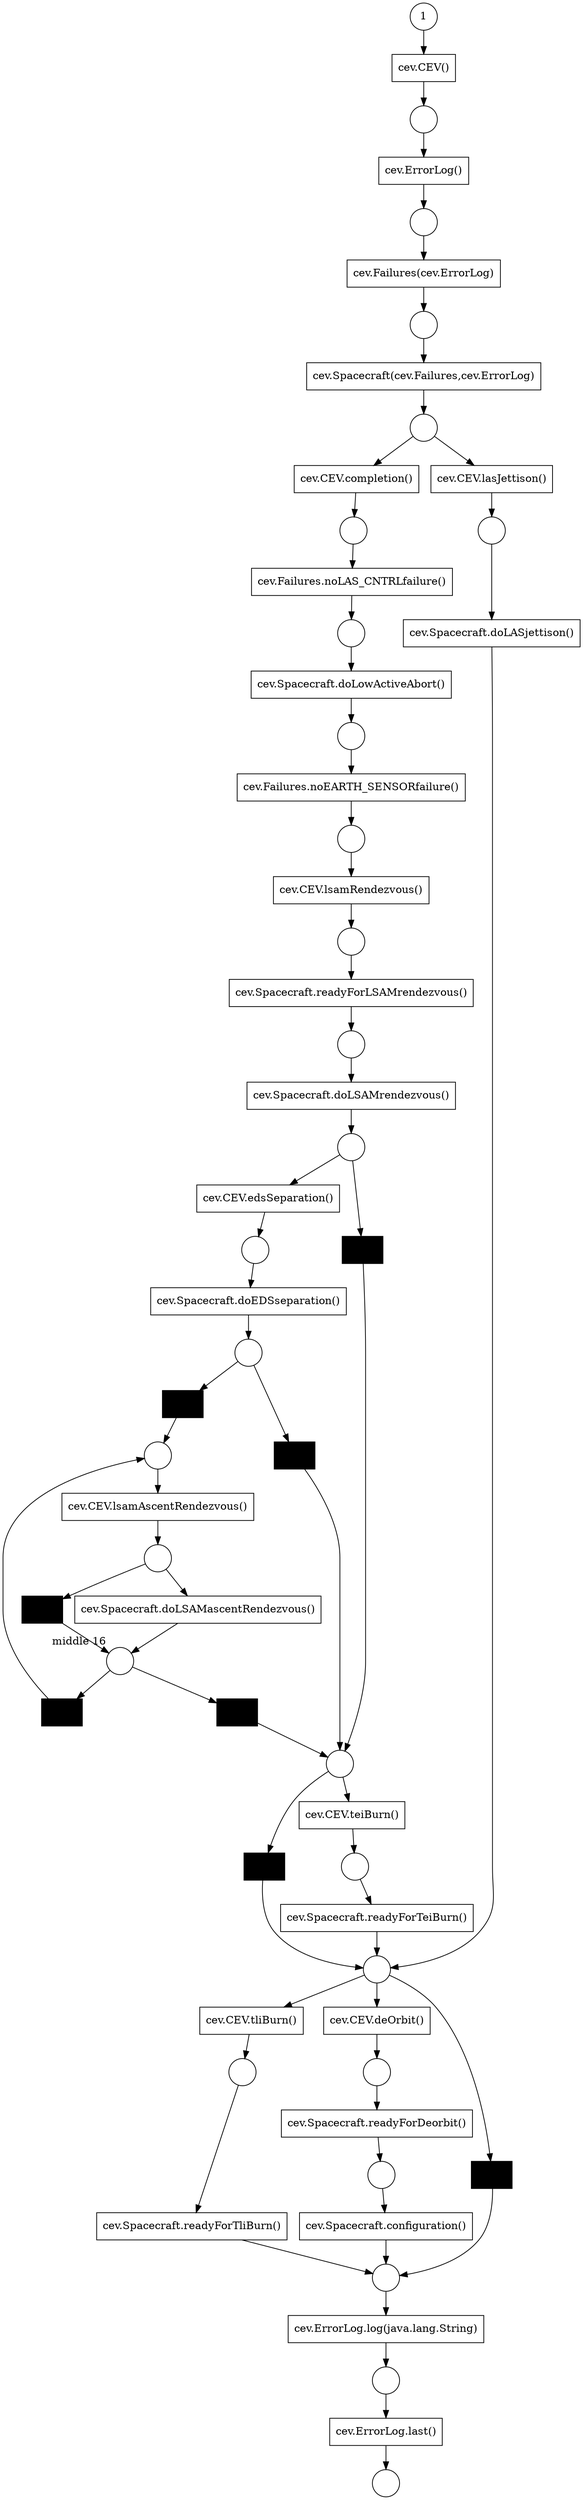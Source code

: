 digraph G {
nodesep="0.22";
rankdir="TD";
compound="true";
ranksep="0.44";
"e9c227c95-802d-4312-8d75-deac12b85f42" [label="", id="e9c227c95-802d-4312-8d75-deac12b85f42",penwidth="1.0",fillcolor="#ffffff",shape="circle",color="#000000",tooltip="",fontcolor="#000000",style="filled"];
"e8af24383-f1d4-4671-87d1-470131f3541d" [label="", id="e8af24383-f1d4-4671-87d1-470131f3541d",penwidth="1.0",fillcolor="#ffffff",shape="circle",color="#000000",tooltip="",fontcolor="#000000",style="filled"];
"eb62627be-baeb-451a-8419-9d8b09e55687" [label="1", id="eb62627be-baeb-451a-8419-9d8b09e55687",penwidth="1.0",fillcolor="#ffffff",shape="circle",color="#000000",fontcolor="#000000",style="filled"];
"e48e65479-48e1-4add-a642-44a2e38a425f" [label="", id="e48e65479-48e1-4add-a642-44a2e38a425f",penwidth="1.0",fillcolor="#ffffff",shape="circle",color="#000000",tooltip="",fontcolor="#000000",style="filled"];
"efba3a278-2f89-4b99-ad5b-d9f3950b5cf0" [label="cev.Spacecraft.doLSAMrendezvous()", id="efba3a278-2f89-4b99-ad5b-d9f3950b5cf0",penwidth="1.0",fillcolor="#ffffff",shape="box",color="#000000",tooltip="",xlabel="",fontcolor="#000000",style="filled"];
"ee38832a3-4cde-448a-9df2-374c7761d5d3" [label="", id="ee38832a3-4cde-448a-9df2-374c7761d5d3",penwidth="1.0",fillcolor="#000000",shape="box",color="#000000",tooltip="",xlabel="",fontcolor="#000000",style="filled"];
"ef4b24c95-b12e-4bf9-b8fa-e769d2fd7b23" [label="cev.CEV.lsamRendezvous()", id="ef4b24c95-b12e-4bf9-b8fa-e769d2fd7b23",penwidth="1.0",fillcolor="#ffffff",shape="box",color="#000000",tooltip="",xlabel="",fontcolor="#000000",style="filled"];
"e7178a63c-c0c0-4ff0-86e4-cdd9f6ddd3e7" [label="", id="e7178a63c-c0c0-4ff0-86e4-cdd9f6ddd3e7",penwidth="1.0",fillcolor="#ffffff",shape="circle",color="#000000",tooltip="",fontcolor="#000000",style="filled"];
"e8b2885f1-4d2f-4e17-b805-13cdb24a2642" [label="", id="e8b2885f1-4d2f-4e17-b805-13cdb24a2642",penwidth="1.0",fillcolor="#ffffff",shape="circle",color="#000000",fontcolor="#000000",style="filled"];
"e96f842ed-1c14-40ba-9d3a-85e578733872" [label="cev.CEV.edsSeparation()", id="e96f842ed-1c14-40ba-9d3a-85e578733872",penwidth="1.0",fillcolor="#ffffff",shape="box",color="#000000",tooltip="",xlabel="",fontcolor="#000000",style="filled"];
"e7835b962-a400-4415-a1b9-9d4cea22aa95" [label="", id="e7835b962-a400-4415-a1b9-9d4cea22aa95",penwidth="1.0",fillcolor="#ffffff",shape="circle",color="#000000",tooltip="",fontcolor="#000000",style="filled"];
"ed5706925-dca3-46fb-b006-c5ebc1e649cd" [label="", id="ed5706925-dca3-46fb-b006-c5ebc1e649cd",penwidth="1.0",fillcolor="#ffffff",shape="circle",color="#000000",tooltip="",fontcolor="#000000",style="filled"];
"e02e2297b-2f0d-42ec-971a-52d21300f5d9" [label="", id="e02e2297b-2f0d-42ec-971a-52d21300f5d9",penwidth="1.0",fillcolor="#ffffff",shape="circle",color="#000000",tooltip="",fontcolor="#000000",style="filled"];
"e967e30b5-468a-403e-a008-2f06223e791d" [label="", id="e967e30b5-468a-403e-a008-2f06223e791d",penwidth="1.0",fillcolor="#000000",shape="box",color="#000000",tooltip="",xlabel="",fontcolor="#000000",style="filled"];
"e24c2f66a-2506-4b22-8346-4c4957b39d2c" [label="cev.CEV.teiBurn()", id="e24c2f66a-2506-4b22-8346-4c4957b39d2c",penwidth="1.0",fillcolor="#ffffff",shape="box",color="#000000",tooltip="",xlabel="",fontcolor="#000000",style="filled"];
"e0946e573-6f8a-47c4-8c5e-c949f01b55c3" [label="", id="e0946e573-6f8a-47c4-8c5e-c949f01b55c3",penwidth="1.0",fillcolor="#ffffff",shape="circle",color="#000000",tooltip="",fontcolor="#000000",style="filled"];
"e2803325d-8a01-4727-9f10-3237585637f3" [label="", id="e2803325d-8a01-4727-9f10-3237585637f3",penwidth="1.0",fillcolor="#000000",shape="box",color="#000000",tooltip="",xlabel="",fontcolor="#000000",style="filled"];
"ecb1a5cdc-69b4-42bd-8720-3e33587133c6" [label="cev.CEV.tliBurn()", id="ecb1a5cdc-69b4-42bd-8720-3e33587133c6",penwidth="1.0",fillcolor="#ffffff",shape="box",color="#000000",tooltip="",xlabel="",fontcolor="#000000",style="filled"];
"eaa6ac480-de84-44f5-a88d-dfee46c9ae6a" [label="cev.CEV.deOrbit()", id="eaa6ac480-de84-44f5-a88d-dfee46c9ae6a",penwidth="1.0",fillcolor="#ffffff",shape="box",color="#000000",tooltip="",xlabel="",fontcolor="#000000",style="filled"];
"eb16d7e9c-1c44-41eb-860e-a5b883d9fd3e" [label="cev.Spacecraft.configuration()", id="eb16d7e9c-1c44-41eb-860e-a5b883d9fd3e",penwidth="1.0",fillcolor="#ffffff",shape="box",color="#000000",tooltip="",xlabel="",fontcolor="#000000",style="filled"];
"e4f0c8061-95ff-49cc-b1e5-9efe269c03a3" [label="", id="e4f0c8061-95ff-49cc-b1e5-9efe269c03a3",penwidth="1.0",fillcolor="#ffffff",shape="circle",color="#000000",tooltip="",fontcolor="#000000",style="filled"];
"eb11e0367-714b-48ba-80f1-340f8d5f2f5f" [label="", id="eb11e0367-714b-48ba-80f1-340f8d5f2f5f",penwidth="1.0",fillcolor="#ffffff",shape="circle",color="#000000",tooltip="",fontcolor="#000000",style="filled"];
"e3ada5e3a-241c-4696-b4ed-51ad1ef20ed7" [label="", id="e3ada5e3a-241c-4696-b4ed-51ad1ef20ed7",penwidth="1.0",fillcolor="#ffffff",shape="circle",color="#000000",tooltip="",fontcolor="#000000",style="filled"];
"e289924bd-8f14-4c57-b53e-725a1a6fd1b6" [label="", id="e289924bd-8f14-4c57-b53e-725a1a6fd1b6",penwidth="1.0",fillcolor="#ffffff",shape="circle",color="#000000",tooltip="",fontcolor="#000000",style="filled"];
"e5dc0b328-2d05-4c58-bccf-7b0becac8489" [label="cev.ErrorLog.log(java.lang.String)", id="e5dc0b328-2d05-4c58-bccf-7b0becac8489",penwidth="1.0",fillcolor="#ffffff",shape="box",color="#000000",tooltip="",xlabel="",fontcolor="#000000",style="filled"];
"e56220753-b26c-43e9-aeab-d02c1efffcab" [label="cev.Spacecraft.readyForDeorbit()", id="e56220753-b26c-43e9-aeab-d02c1efffcab",penwidth="1.0",fillcolor="#ffffff",shape="box",color="#000000",tooltip="",xlabel="",fontcolor="#000000",style="filled"];
"e52e71959-0cff-4c0d-975f-a8b964db4f29" [label="", id="e52e71959-0cff-4c0d-975f-a8b964db4f29",penwidth="1.0",fillcolor="#000000",shape="box",color="#000000",tooltip="",xlabel="",fontcolor="#000000",style="filled"];
"e8b42e839-81a1-4b94-819d-4f9e0beca684" [label="cev.Spacecraft(cev.Failures,cev.ErrorLog)", id="e8b42e839-81a1-4b94-819d-4f9e0beca684",penwidth="1.0",fillcolor="#ffffff",shape="box",color="#000000",tooltip="",xlabel="",fontcolor="#000000",style="filled"];
"eaef40cb9-ed14-47b5-9262-75496fbe4f62" [label="", id="eaef40cb9-ed14-47b5-9262-75496fbe4f62",penwidth="1.0",fillcolor="#000000",shape="box",color="#000000",tooltip="",xlabel="",fontcolor="#000000",style="filled"];
"e1e76688a-eea7-4032-a017-8b71fb94dde5" [label="", id="e1e76688a-eea7-4032-a017-8b71fb94dde5",penwidth="1.0",fillcolor="#ffffff",shape="circle",color="#000000",tooltip="",fontcolor="#000000",style="filled"];
"e8e744d9a-f967-4f05-b2a1-9e6a1912863a" [label="", id="e8e744d9a-f967-4f05-b2a1-9e6a1912863a",penwidth="1.0",fillcolor="#000000",shape="box",color="#000000",tooltip="",xlabel="",fontcolor="#000000",style="filled"];
"e4e1b2663-791e-4f61-a1b8-3e99783a1e49" [label="", id="e4e1b2663-791e-4f61-a1b8-3e99783a1e49",penwidth="1.0",fillcolor="#000000",shape="box",color="#000000",tooltip="",xlabel="",fontcolor="#000000",style="filled"];
"e812d5a3d-89ba-4337-8d10-0354e3c1009e" [label="", id="e812d5a3d-89ba-4337-8d10-0354e3c1009e",penwidth="1.0",fillcolor="#000000",shape="box",color="#000000",tooltip="",xlabel="",fontcolor="#000000",style="filled"];
"eb0b4e1b3-8f97-475d-a689-a23ec2b38f19" [label="", id="eb0b4e1b3-8f97-475d-a689-a23ec2b38f19",penwidth="1.0",fillcolor="#ffffff",shape="circle",color="#000000",tooltip="",fontcolor="#000000",style="filled"];
"e21aa6793-ad3d-49d2-aaa3-8f6ff20bbc85" [label="", id="e21aa6793-ad3d-49d2-aaa3-8f6ff20bbc85",penwidth="1.0",fillcolor="#ffffff",shape="circle",color="#000000",tooltip="",fontcolor="#000000",style="filled"];
"eaacae2e3-0958-42d9-ab8e-cbef0a44f630" [label="cev.ErrorLog()", id="eaacae2e3-0958-42d9-ab8e-cbef0a44f630",penwidth="1.0",fillcolor="#ffffff",shape="box",color="#000000",tooltip="",xlabel="",fontcolor="#000000",style="filled"];
"e461f025e-64bf-46ad-8f86-f1dba58a7c3e" [label="cev.Failures.noLAS_CNTRLfailure()", id="e461f025e-64bf-46ad-8f86-f1dba58a7c3e",penwidth="1.0",fillcolor="#ffffff",shape="box",color="#000000",tooltip="",xlabel="",fontcolor="#000000",style="filled"];
"eea66d8e1-e37d-47be-baf8-d33cf533c1a9" [label="cev.Spacecraft.readyForLSAMrendezvous()", id="eea66d8e1-e37d-47be-baf8-d33cf533c1a9",penwidth="1.0",fillcolor="#ffffff",shape="box",color="#000000",tooltip="",xlabel="",fontcolor="#000000",style="filled"];
"ed81a9e3a-6762-4440-88db-a0cd1ac59b26" [label="cev.CEV.lsamAscentRendezvous()", id="ed81a9e3a-6762-4440-88db-a0cd1ac59b26",penwidth="1.0",fillcolor="#ffffff",shape="box",color="#000000",tooltip="",xlabel="",fontcolor="#000000",style="filled"];
"ee9a06c1d-9c4c-49cf-a0ac-cd0264b087f8" [label="", id="ee9a06c1d-9c4c-49cf-a0ac-cd0264b087f8",penwidth="1.0",fillcolor="#ffffff",shape="circle",color="#000000",tooltip="",fontcolor="#000000",style="filled"];
"e3133a919-0b05-4e45-aa31-ef5a011b949b" [label="cev.Spacecraft.doLASjettison()", id="e3133a919-0b05-4e45-aa31-ef5a011b949b",penwidth="1.0",fillcolor="#ffffff",shape="box",color="#000000",tooltip="",xlabel="",fontcolor="#000000",style="filled"];
"ef4a29397-3e12-4be4-8dfd-ef9bffc259ed" [label="", id="ef4a29397-3e12-4be4-8dfd-ef9bffc259ed",penwidth="1.0",fillcolor="#ffffff",shape="circle",color="#000000",tooltip="",fontcolor="#000000",style="filled"];
"e1e1b6dce-5eb9-4b20-9075-d506409a1376" [label="cev.CEV()", id="e1e1b6dce-5eb9-4b20-9075-d506409a1376",penwidth="1.0",fillcolor="#ffffff",shape="box",color="#000000",tooltip="",xlabel="",fontcolor="#000000",style="filled"];
"ed68adfd9-7f1b-4adc-a777-fb6e492aec1e" [label="", id="ed68adfd9-7f1b-4adc-a777-fb6e492aec1e",penwidth="1.0",fillcolor="#ffffff",shape="circle",color="#000000",tooltip="",fontcolor="#000000",style="filled"];
"e9871d529-3c1e-46ca-bc37-2d071a6d8644" [label="cev.Spacecraft.doLowActiveAbort()", id="e9871d529-3c1e-46ca-bc37-2d071a6d8644",penwidth="1.0",fillcolor="#ffffff",shape="box",color="#000000",tooltip="",xlabel="",fontcolor="#000000",style="filled"];
"eef84f1bb-4168-41eb-acd0-bb7233663347" [label="cev.ErrorLog.last()", id="eef84f1bb-4168-41eb-acd0-bb7233663347",penwidth="1.0",fillcolor="#ffffff",shape="box",color="#000000",tooltip="",xlabel="",fontcolor="#000000",style="filled"];
"ebacb4707-ec41-4686-912a-14dcb474b625" [label="cev.Spacecraft.doLSAMascentRendezvous()", id="ebacb4707-ec41-4686-912a-14dcb474b625",penwidth="1.0",fillcolor="#ffffff",shape="box",color="#000000",tooltip="",xlabel="",fontcolor="#000000",style="filled"];
"e687a2846-f605-4c53-ad80-af436043c61c" [label="", id="e687a2846-f605-4c53-ad80-af436043c61c",penwidth="1.0",fillcolor="#ffffff",shape="circle",color="#000000",tooltip="",fontcolor="#000000",style="filled"];
"e29b98165-e0d4-448b-b412-0385d55f2454" [label="cev.CEV.completion()", id="e29b98165-e0d4-448b-b412-0385d55f2454",penwidth="1.0",fillcolor="#ffffff",shape="box",color="#000000",tooltip="",xlabel="",fontcolor="#000000",style="filled"];
"ec213c522-15fe-4aca-8053-b7140b3078d3" [label="cev.Failures(cev.ErrorLog)", id="ec213c522-15fe-4aca-8053-b7140b3078d3",penwidth="1.0",fillcolor="#ffffff",shape="box",color="#000000",tooltip="",xlabel="",fontcolor="#000000",style="filled"];
"e3efd2552-f2bd-434d-9e6c-908448c0ebde" [label="cev.Failures.noEARTH_SENSORfailure()", id="e3efd2552-f2bd-434d-9e6c-908448c0ebde",penwidth="1.0",fillcolor="#ffffff",shape="box",color="#000000",tooltip="",xlabel="",fontcolor="#000000",style="filled"];
"e65097ccb-ef7a-4456-8712-28d92e3542f1" [label="cev.CEV.lasJettison()", id="e65097ccb-ef7a-4456-8712-28d92e3542f1",penwidth="1.0",fillcolor="#ffffff",shape="box",color="#000000",tooltip="",xlabel="",fontcolor="#000000",style="filled"];
"e9f6d61c8-6d86-4c1e-8427-3e1c38fec513" [label="cev.Spacecraft.readyForTeiBurn()", id="e9f6d61c8-6d86-4c1e-8427-3e1c38fec513",penwidth="1.0",fillcolor="#ffffff",shape="box",color="#000000",tooltip="",xlabel="",fontcolor="#000000",style="filled"];
"eae034852-a493-410b-8677-0f772256e9d0" [label="", id="eae034852-a493-410b-8677-0f772256e9d0",penwidth="1.0",fillcolor="#ffffff",shape="circle",color="#000000",tooltip="",fontcolor="#000000",style="filled"];
"ee1b661ff-7b91-4a4e-8943-091edf8aa5d9" [label="", id="ee1b661ff-7b91-4a4e-8943-091edf8aa5d9",penwidth="1.0",fillcolor="#ffffff",shape="circle",color="#000000",tooltip="",fontcolor="#000000",style="filled"];
"eb245723b-af42-4797-882b-27f0e4d5ffeb" [label="cev.Spacecraft.doEDSseparation()", id="eb245723b-af42-4797-882b-27f0e4d5ffeb",penwidth="1.0",fillcolor="#ffffff",shape="box",color="#000000",tooltip="",xlabel="",fontcolor="#000000",style="filled"];
"ec270a956-4b2c-412a-a57a-cb9354de16c7" [label="", id="ec270a956-4b2c-412a-a57a-cb9354de16c7",penwidth="1.0",fillcolor="#ffffff",shape="circle",color="#000000",tooltip="",fontcolor="#000000",style="filled"];
"ec1c4c46b-8ac7-4997-a0ba-a3da9829d7a0" [label="", id="ec1c4c46b-8ac7-4997-a0ba-a3da9829d7a0",penwidth="1.0",fillcolor="#ffffff",shape="circle",color="#000000",tooltip="",fontcolor="#000000",style="filled"];
"e68e900b1-9cfd-45a6-9f6e-c44c0824ccfe" [label="cev.Spacecraft.readyForTliBurn()", id="e68e900b1-9cfd-45a6-9f6e-c44c0824ccfe",penwidth="1.0",fillcolor="#ffffff",shape="box",color="#000000",tooltip="",xlabel="",fontcolor="#000000",style="filled"];
"e38663930-ac62-4666-9f1b-ad579f9b0924" [label="", id="e38663930-ac62-4666-9f1b-ad579f9b0924",penwidth="1.0",fillcolor="#ffffff",shape="circle",color="#000000",tooltip="",fontcolor="#000000",style="filled"];
"e8c6b5e78-6adf-42c9-a35f-81bb461916c5" [label="", id="e8c6b5e78-6adf-42c9-a35f-81bb461916c5",penwidth="1.0",fillcolor="#ffffff",shape="circle",color="#000000",tooltip="",xlabel="middle 16",fontcolor="#000000",style="filled"];
"e1e1b6dce-5eb9-4b20-9075-d506409a1376" -> "e1e76688a-eea7-4032-a017-8b71fb94dde5" [label="" id="eb0421df8-50ac-47b7-883b-38edcae7fda1",penwidth="1.0",color="#000000",fontcolor="#000000",arrowhead="normal",dir="both",arrowtail="none"];
"e687a2846-f605-4c53-ad80-af436043c61c" -> "e68e900b1-9cfd-45a6-9f6e-c44c0824ccfe" [label="" id="e105f77eb-e45f-4bfe-ab40-b86ae4f0917d",penwidth="1.0",color="#000000",fontcolor="#000000",arrowhead="normal",dir="both",arrowtail="none"];
"e52e71959-0cff-4c0d-975f-a8b964db4f29" -> "ef4a29397-3e12-4be4-8dfd-ef9bffc259ed" [label="" id="e538d9d1c-65e2-49c6-abc1-c5d0eed0bb21",penwidth="1.0",color="#000000",fontcolor="#000000",arrowhead="normal",dir="both",arrowtail="none"];
"ecb1a5cdc-69b4-42bd-8720-3e33587133c6" -> "e687a2846-f605-4c53-ad80-af436043c61c" [label="" id="e9ccb5bb5-d52c-4f0c-9504-d05aeb74bf17",penwidth="1.0",color="#000000",fontcolor="#000000",arrowhead="normal",dir="both",arrowtail="none"];
"eb245723b-af42-4797-882b-27f0e4d5ffeb" -> "eb0b4e1b3-8f97-475d-a689-a23ec2b38f19" [label="" id="ec2d8705d-b26b-4b94-97e0-22f866d659eb",penwidth="1.0",color="#000000",fontcolor="#000000",arrowhead="normal",dir="both",arrowtail="none"];
"ebacb4707-ec41-4686-912a-14dcb474b625" -> "e8c6b5e78-6adf-42c9-a35f-81bb461916c5" [label="" id="ea7d97041-7d69-405b-bbdc-db802dcdc7fd",penwidth="1.0",color="#000000",fontcolor="#000000",arrowhead="normal",dir="both",arrowtail="none"];
"e3ada5e3a-241c-4696-b4ed-51ad1ef20ed7" -> "e9871d529-3c1e-46ca-bc37-2d071a6d8644" [label="" id="eacd72d9d-99f9-4941-84d3-0c25d3aac69d",penwidth="1.0",color="#000000",fontcolor="#000000",arrowhead="normal",dir="both",arrowtail="none"];
"efba3a278-2f89-4b99-ad5b-d9f3950b5cf0" -> "e289924bd-8f14-4c57-b53e-725a1a6fd1b6" [label="" id="e65796042-8fe2-48fc-bbf5-f7b79dbb016f",penwidth="1.0",color="#000000",fontcolor="#000000",arrowhead="normal",dir="both",arrowtail="none"];
"ed5706925-dca3-46fb-b006-c5ebc1e649cd" -> "ed81a9e3a-6762-4440-88db-a0cd1ac59b26" [label="" id="e1d48b888-8ebe-4c6d-9aad-03ae68ba85c1",penwidth="1.0",color="#000000",fontcolor="#000000",arrowhead="normal",dir="both",arrowtail="none"];
"e38663930-ac62-4666-9f1b-ad579f9b0924" -> "eb245723b-af42-4797-882b-27f0e4d5ffeb" [label="" id="efe68a90c-ef63-4aff-9385-d94c5ab2c815",penwidth="1.0",color="#000000",fontcolor="#000000",arrowhead="normal",dir="both",arrowtail="none"];
"eb16d7e9c-1c44-41eb-860e-a5b883d9fd3e" -> "e7835b962-a400-4415-a1b9-9d4cea22aa95" [label="" id="e530a8d4e-e85d-4538-80db-8f5d5271ebd8",penwidth="1.0",color="#000000",fontcolor="#000000",arrowhead="normal",dir="both",arrowtail="none"];
"e65097ccb-ef7a-4456-8712-28d92e3542f1" -> "e21aa6793-ad3d-49d2-aaa3-8f6ff20bbc85" [label="" id="e74a7cc60-0d1e-4c5f-a180-fbf5ec4bfaab",penwidth="1.0",color="#000000",fontcolor="#000000",arrowhead="normal",dir="both",arrowtail="none"];
"e21aa6793-ad3d-49d2-aaa3-8f6ff20bbc85" -> "e3133a919-0b05-4e45-aa31-ef5a011b949b" [label="" id="eb6e5fc25-cddc-43e6-af51-10a89fcd5e5e",penwidth="1.0",color="#000000",fontcolor="#000000",arrowhead="normal",dir="both",arrowtail="none"];
"e9c227c95-802d-4312-8d75-deac12b85f42" -> "e9f6d61c8-6d86-4c1e-8427-3e1c38fec513" [label="" id="e0b591b7f-a265-4ef9-a548-878b7f6cd9e1",penwidth="1.0",color="#000000",fontcolor="#000000",arrowhead="normal",dir="both",arrowtail="none"];
"ee9a06c1d-9c4c-49cf-a0ac-cd0264b087f8" -> "ebacb4707-ec41-4686-912a-14dcb474b625" [label="" id="e37968501-ab2e-4e1a-bffb-1a9da0c36f81",penwidth="1.0",color="#000000",fontcolor="#000000",arrowhead="normal",dir="both",arrowtail="none"];
"eaef40cb9-ed14-47b5-9262-75496fbe4f62" -> "ef4a29397-3e12-4be4-8dfd-ef9bffc259ed" [label="" id="e1b09ad8d-9c1a-4245-a1b8-f237fbd7fdaa",penwidth="1.0",color="#000000",fontcolor="#000000",arrowhead="normal",dir="both",arrowtail="none"];
"ef4b24c95-b12e-4bf9-b8fa-e769d2fd7b23" -> "ee1b661ff-7b91-4a4e-8943-091edf8aa5d9" [label="" id="e08fe3d55-2419-470c-9316-2c0f3680f1c4",penwidth="1.0",color="#000000",fontcolor="#000000",arrowhead="normal",dir="both",arrowtail="none"];
"ee38832a3-4cde-448a-9df2-374c7761d5d3" -> "ed5706925-dca3-46fb-b006-c5ebc1e649cd" [label="" id="eef217238-2d62-48b5-8707-3d1aa560bde1",penwidth="1.0",color="#000000",fontcolor="#000000",arrowhead="normal",dir="both",arrowtail="none"];
"e96f842ed-1c14-40ba-9d3a-85e578733872" -> "e38663930-ac62-4666-9f1b-ad579f9b0924" [label="" id="efaed88e0-9e7a-46fa-91da-c47ce0984d15",penwidth="1.0",color="#000000",fontcolor="#000000",arrowhead="normal",dir="both",arrowtail="none"];
"ef4a29397-3e12-4be4-8dfd-ef9bffc259ed" -> "e24c2f66a-2506-4b22-8346-4c4957b39d2c" [label="" id="e99957aea-6a30-4534-bc48-5cd88304cfc0",penwidth="1.0",color="#000000",fontcolor="#000000",arrowhead="normal",dir="both",arrowtail="none"];
"e29b98165-e0d4-448b-b412-0385d55f2454" -> "e8af24383-f1d4-4671-87d1-470131f3541d" [label="" id="ea3d8466a-9821-4654-99f0-2b689174f06b",penwidth="1.0",color="#000000",fontcolor="#000000",arrowhead="normal",dir="both",arrowtail="none"];
"e289924bd-8f14-4c57-b53e-725a1a6fd1b6" -> "eaef40cb9-ed14-47b5-9262-75496fbe4f62" [label="" id="ef7609df8-4496-4053-b93c-1240794e94a6",penwidth="1.0",color="#000000",fontcolor="#000000",arrowhead="normal",dir="both",arrowtail="none"];
"e2803325d-8a01-4727-9f10-3237585637f3" -> "ed5706925-dca3-46fb-b006-c5ebc1e649cd" [label="" id="e07d2a484-f605-4eea-8687-40e492625c21",penwidth="1.0",color="#000000",fontcolor="#000000",arrowhead="normal",dir="both",arrowtail="none"];
"e1e76688a-eea7-4032-a017-8b71fb94dde5" -> "eaacae2e3-0958-42d9-ab8e-cbef0a44f630" [label="" id="eb99e9907-079b-46b4-a108-50bbc890000c",penwidth="1.0",color="#000000",fontcolor="#000000",arrowhead="normal",dir="both",arrowtail="none"];
"eb0b4e1b3-8f97-475d-a689-a23ec2b38f19" -> "e52e71959-0cff-4c0d-975f-a8b964db4f29" [label="" id="e382da8b6-b819-426c-9445-441b7dddabc3",penwidth="1.0",color="#000000",fontcolor="#000000",arrowhead="normal",dir="both",arrowtail="none"];
"ee1b661ff-7b91-4a4e-8943-091edf8aa5d9" -> "eea66d8e1-e37d-47be-baf8-d33cf533c1a9" [label="" id="ec9ef82bf-ed4e-4815-9bc2-7899ba1c9e36",penwidth="1.0",color="#000000",fontcolor="#000000",arrowhead="normal",dir="both",arrowtail="none"];
"ec1c4c46b-8ac7-4997-a0ba-a3da9829d7a0" -> "e56220753-b26c-43e9-aeab-d02c1efffcab" [label="" id="ed1fbd88f-e67b-4843-9db6-5affc07c137e",penwidth="1.0",color="#000000",fontcolor="#000000",arrowhead="normal",dir="both",arrowtail="none"];
"ec270a956-4b2c-412a-a57a-cb9354de16c7" -> "e29b98165-e0d4-448b-b412-0385d55f2454" [label="" id="e444daad8-d008-4b9f-b8b0-0957be65ba00",penwidth="1.0",color="#000000",fontcolor="#000000",arrowhead="normal",dir="both",arrowtail="none"];
"e8c6b5e78-6adf-42c9-a35f-81bb461916c5" -> "ee38832a3-4cde-448a-9df2-374c7761d5d3" [label="" id="ef4306ea0-a819-4893-aeff-361991cc2217",penwidth="1.0",color="#000000",fontcolor="#000000",arrowhead="normal",dir="both",arrowtail="none"];
"ed68adfd9-7f1b-4adc-a777-fb6e492aec1e" -> "eaa6ac480-de84-44f5-a88d-dfee46c9ae6a" [label="" id="e961c9600-5b31-4f3f-82cf-7312ef3d7bf2",penwidth="1.0",color="#000000",fontcolor="#000000",arrowhead="normal",dir="both",arrowtail="none"];
"ee9a06c1d-9c4c-49cf-a0ac-cd0264b087f8" -> "e8e744d9a-f967-4f05-b2a1-9e6a1912863a" [label="" id="e186e83c4-c267-4ed0-baa6-94424c009678",penwidth="1.0",color="#000000",fontcolor="#000000",arrowhead="normal",dir="both",arrowtail="none"];
"eef84f1bb-4168-41eb-acd0-bb7233663347" -> "e8b2885f1-4d2f-4e17-b805-13cdb24a2642" [label="" id="eb91ea3bb-8124-4b95-bf48-d91be39d0076",penwidth="1.0",color="#000000",fontcolor="#000000",arrowhead="normal",dir="both",arrowtail="none"];
"e02e2297b-2f0d-42ec-971a-52d21300f5d9" -> "eef84f1bb-4168-41eb-acd0-bb7233663347" [label="" id="eef872428-63d9-40d7-82a1-79a8f2821cf8",penwidth="1.0",color="#000000",fontcolor="#000000",arrowhead="normal",dir="both",arrowtail="none"];
"e5dc0b328-2d05-4c58-bccf-7b0becac8489" -> "e02e2297b-2f0d-42ec-971a-52d21300f5d9" [label="" id="ed1b741e7-5427-47a1-bfc5-d66159a826b0",penwidth="1.0",color="#000000",fontcolor="#000000",arrowhead="normal",dir="both",arrowtail="none"];
"e9f6d61c8-6d86-4c1e-8427-3e1c38fec513" -> "ed68adfd9-7f1b-4adc-a777-fb6e492aec1e" [label="" id="e8529bff3-4cbd-469d-9613-5f3f514bef52",penwidth="1.0",color="#000000",fontcolor="#000000",arrowhead="normal",dir="both",arrowtail="none"];
"e48e65479-48e1-4add-a642-44a2e38a425f" -> "eb16d7e9c-1c44-41eb-860e-a5b883d9fd3e" [label="" id="ef6cb16c1-9ddd-47e3-84c5-d5b004863e73",penwidth="1.0",color="#000000",fontcolor="#000000",arrowhead="normal",dir="both",arrowtail="none"];
"e812d5a3d-89ba-4337-8d10-0354e3c1009e" -> "ef4a29397-3e12-4be4-8dfd-ef9bffc259ed" [label="" id="e6ebc8f13-f7d9-4887-930c-e1ca27d066c6",penwidth="1.0",color="#000000",fontcolor="#000000",arrowhead="normal",dir="both",arrowtail="none"];
"eb11e0367-714b-48ba-80f1-340f8d5f2f5f" -> "ef4b24c95-b12e-4bf9-b8fa-e769d2fd7b23" [label="" id="ee358ca6c-9156-4f33-b662-3d24c07ae0dc",penwidth="1.0",color="#000000",fontcolor="#000000",arrowhead="normal",dir="both",arrowtail="none"];
"ec213c522-15fe-4aca-8053-b7140b3078d3" -> "eae034852-a493-410b-8677-0f772256e9d0" [label="" id="e3da8c76f-9b99-440e-a029-cf3a51ff99af",penwidth="1.0",color="#000000",fontcolor="#000000",arrowhead="normal",dir="both",arrowtail="none"];
"e4f0c8061-95ff-49cc-b1e5-9efe269c03a3" -> "e3efd2552-f2bd-434d-9e6c-908448c0ebde" [label="" id="e98142251-3bd4-4298-92be-0c9aa0285db3",penwidth="1.0",color="#000000",fontcolor="#000000",arrowhead="normal",dir="both",arrowtail="none"];
"e56220753-b26c-43e9-aeab-d02c1efffcab" -> "e48e65479-48e1-4add-a642-44a2e38a425f" [label="" id="e1c599f18-ca74-4ae6-bd64-e0fe8b69cc82",penwidth="1.0",color="#000000",fontcolor="#000000",arrowhead="normal",dir="both",arrowtail="none"];
"e8e744d9a-f967-4f05-b2a1-9e6a1912863a" -> "e8c6b5e78-6adf-42c9-a35f-81bb461916c5" [label="" id="e926b1fb3-019d-4985-8d70-3ee5d17de807",penwidth="1.0",color="#000000",fontcolor="#000000",arrowhead="normal",dir="both",arrowtail="none"];
"e8c6b5e78-6adf-42c9-a35f-81bb461916c5" -> "e812d5a3d-89ba-4337-8d10-0354e3c1009e" [label="" id="e9d9de407-e01d-4e6e-8ea3-e4e8d1e5d00b",penwidth="1.0",color="#000000",fontcolor="#000000",arrowhead="normal",dir="both",arrowtail="none"];
"ed81a9e3a-6762-4440-88db-a0cd1ac59b26" -> "ee9a06c1d-9c4c-49cf-a0ac-cd0264b087f8" [label="" id="edb54bf99-0d90-47d7-91de-fb3bf921b2b6",penwidth="1.0",color="#000000",fontcolor="#000000",arrowhead="normal",dir="both",arrowtail="none"];
"eaacae2e3-0958-42d9-ab8e-cbef0a44f630" -> "e7178a63c-c0c0-4ff0-86e4-cdd9f6ddd3e7" [label="" id="e12537c5a-1848-469b-b7bb-bdaa0a3cea9d",penwidth="1.0",color="#000000",fontcolor="#000000",arrowhead="normal",dir="both",arrowtail="none"];
"eae034852-a493-410b-8677-0f772256e9d0" -> "e8b42e839-81a1-4b94-819d-4f9e0beca684" [label="" id="e98f41fe0-c66d-4686-af12-5000c611194f",penwidth="1.0",color="#000000",fontcolor="#000000",arrowhead="normal",dir="both",arrowtail="none"];
"e8af24383-f1d4-4671-87d1-470131f3541d" -> "e461f025e-64bf-46ad-8f86-f1dba58a7c3e" [label="" id="e83c45851-dbc7-44f6-a6ce-ea6d5d1c5bed",penwidth="1.0",color="#000000",fontcolor="#000000",arrowhead="normal",dir="both",arrowtail="none"];
"eea66d8e1-e37d-47be-baf8-d33cf533c1a9" -> "e0946e573-6f8a-47c4-8c5e-c949f01b55c3" [label="" id="e887dc664-3e0f-4cb6-940c-9b8d6f35f328",penwidth="1.0",color="#000000",fontcolor="#000000",arrowhead="normal",dir="both",arrowtail="none"];
"ed68adfd9-7f1b-4adc-a777-fb6e492aec1e" -> "e4e1b2663-791e-4f61-a1b8-3e99783a1e49" [label="" id="ed1d054fb-9b5a-4e88-befa-ed7f44305f02",penwidth="1.0",color="#000000",fontcolor="#000000",arrowhead="normal",dir="both",arrowtail="none"];
"e289924bd-8f14-4c57-b53e-725a1a6fd1b6" -> "e96f842ed-1c14-40ba-9d3a-85e578733872" [label="" id="eec1f1105-4ce8-4179-8c99-120ebb0e7aef",penwidth="1.0",color="#000000",fontcolor="#000000",arrowhead="normal",dir="both",arrowtail="none"];
"e0946e573-6f8a-47c4-8c5e-c949f01b55c3" -> "efba3a278-2f89-4b99-ad5b-d9f3950b5cf0" [label="" id="ee19b2da3-971a-4b57-9535-4cda812b7003",penwidth="1.0",color="#000000",fontcolor="#000000",arrowhead="normal",dir="both",arrowtail="none"];
"e8b42e839-81a1-4b94-819d-4f9e0beca684" -> "ec270a956-4b2c-412a-a57a-cb9354de16c7" [label="" id="ed05b43cd-07ad-4c6b-8bfe-7f0643b31611",penwidth="1.0",color="#000000",fontcolor="#000000",arrowhead="normal",dir="both",arrowtail="none"];
"e9871d529-3c1e-46ca-bc37-2d071a6d8644" -> "e4f0c8061-95ff-49cc-b1e5-9efe269c03a3" [label="" id="e31fb2285-2fc5-45ae-a48c-e6afa22ac6a1",penwidth="1.0",color="#000000",fontcolor="#000000",arrowhead="normal",dir="both",arrowtail="none"];
"e3efd2552-f2bd-434d-9e6c-908448c0ebde" -> "eb11e0367-714b-48ba-80f1-340f8d5f2f5f" [label="" id="e97d14b94-18ae-44b4-b64b-812dfdac8362",penwidth="1.0",color="#000000",fontcolor="#000000",arrowhead="normal",dir="both",arrowtail="none"];
"e3133a919-0b05-4e45-aa31-ef5a011b949b" -> "ed68adfd9-7f1b-4adc-a777-fb6e492aec1e" [label="" id="e76f5efa4-5cde-4a0f-aed7-c897144201c1",penwidth="1.0",color="#000000",fontcolor="#000000",arrowhead="normal",dir="both",arrowtail="none"];
"e967e30b5-468a-403e-a008-2f06223e791d" -> "ed68adfd9-7f1b-4adc-a777-fb6e492aec1e" [label="" id="e90147260-ab1a-462a-8444-940397bfa5e8",penwidth="1.0",color="#000000",fontcolor="#000000",arrowhead="normal",dir="both",arrowtail="none"];
"e7178a63c-c0c0-4ff0-86e4-cdd9f6ddd3e7" -> "ec213c522-15fe-4aca-8053-b7140b3078d3" [label="" id="e20578ae2-d5eb-4739-897c-a137b48eab6c",penwidth="1.0",color="#000000",fontcolor="#000000",arrowhead="normal",dir="both",arrowtail="none"];
"ef4a29397-3e12-4be4-8dfd-ef9bffc259ed" -> "e967e30b5-468a-403e-a008-2f06223e791d" [label="" id="e5a837fbe-109d-4b3b-bc85-f6367fc9df6b",penwidth="1.0",color="#000000",fontcolor="#000000",arrowhead="normal",dir="both",arrowtail="none"];
"e7835b962-a400-4415-a1b9-9d4cea22aa95" -> "e5dc0b328-2d05-4c58-bccf-7b0becac8489" [label="" id="e455baeee-b3dd-45c6-990e-238b00652226",penwidth="1.0",color="#000000",fontcolor="#000000",arrowhead="normal",dir="both",arrowtail="none"];
"eaa6ac480-de84-44f5-a88d-dfee46c9ae6a" -> "ec1c4c46b-8ac7-4997-a0ba-a3da9829d7a0" [label="" id="efa711e74-5924-4d97-ae58-4a8af6e3b042",penwidth="1.0",color="#000000",fontcolor="#000000",arrowhead="normal",dir="both",arrowtail="none"];
"e4e1b2663-791e-4f61-a1b8-3e99783a1e49" -> "e7835b962-a400-4415-a1b9-9d4cea22aa95" [label="" id="e66a14961-f057-436b-bba3-1c6da15d87c0",penwidth="1.0",color="#000000",fontcolor="#000000",arrowhead="normal",dir="both",arrowtail="none"];
"ed68adfd9-7f1b-4adc-a777-fb6e492aec1e" -> "ecb1a5cdc-69b4-42bd-8720-3e33587133c6" [label="" id="e088da025-fa4d-4a3f-94fc-eb9c3f74c0ef",penwidth="1.0",color="#000000",fontcolor="#000000",arrowhead="normal",dir="both",arrowtail="none"];
"e68e900b1-9cfd-45a6-9f6e-c44c0824ccfe" -> "e7835b962-a400-4415-a1b9-9d4cea22aa95" [label="" id="e7fc82b92-ba52-4d13-b362-a744944a67e0",penwidth="1.0",color="#000000",fontcolor="#000000",arrowhead="normal",dir="both",arrowtail="none"];
"eb0b4e1b3-8f97-475d-a689-a23ec2b38f19" -> "e2803325d-8a01-4727-9f10-3237585637f3" [label="" id="e44bbce0e-9208-4745-8836-3b0f906204cd",penwidth="1.0",color="#000000",fontcolor="#000000",arrowhead="normal",dir="both",arrowtail="none"];
"e461f025e-64bf-46ad-8f86-f1dba58a7c3e" -> "e3ada5e3a-241c-4696-b4ed-51ad1ef20ed7" [label="" id="ebfc8abe9-98ff-498f-b354-6fdfcd91a176",penwidth="1.0",color="#000000",fontcolor="#000000",arrowhead="normal",dir="both",arrowtail="none"];
"eb62627be-baeb-451a-8419-9d8b09e55687" -> "e1e1b6dce-5eb9-4b20-9075-d506409a1376" [label="" id="efa0e79c9-f600-4f65-8aae-7eba0f64755e",penwidth="1.0",color="#000000",fontcolor="#000000",arrowhead="normal",dir="both",arrowtail="none"];
"e24c2f66a-2506-4b22-8346-4c4957b39d2c" -> "e9c227c95-802d-4312-8d75-deac12b85f42" [label="" id="e43a0fcaf-34a0-491f-bf05-03687a822946",penwidth="1.0",color="#000000",fontcolor="#000000",arrowhead="normal",dir="both",arrowtail="none"];
"ec270a956-4b2c-412a-a57a-cb9354de16c7" -> "e65097ccb-ef7a-4456-8712-28d92e3542f1" [label="" id="e7e9aa0c1-1782-4e8c-8e84-ba457e0aa24c",penwidth="1.0",color="#000000",fontcolor="#000000",arrowhead="normal",dir="both",arrowtail="none"];
}